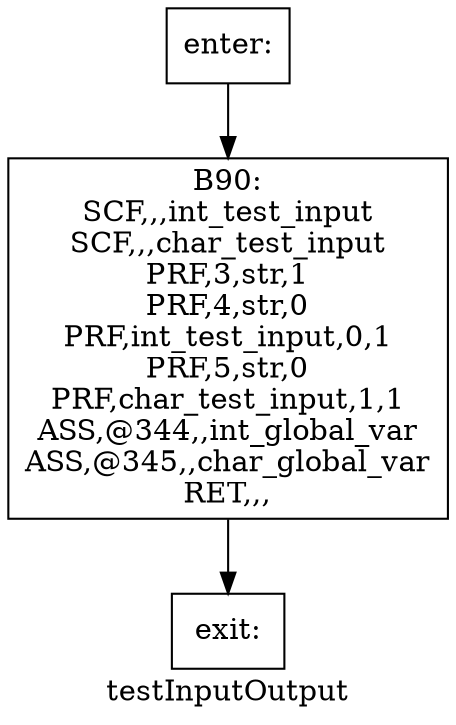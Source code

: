 digraph testInputOutput{
label =testInputOutput
B90[label="B90:\nSCF,,,int_test_input\nSCF,,,char_test_input\nPRF,3,str,1\nPRF,4,str,0\nPRF,int_test_input,0,1\nPRF,5,str,0\nPRF,char_test_input,1,1\nASS,@344,,int_global_var\nASS,@345,,char_global_var\nRET,,,\n" shape=box]
enter[label="enter:\n" shape=box]
exit[label="exit:\n" shape=box]
B90->exit
enter->B90
}
